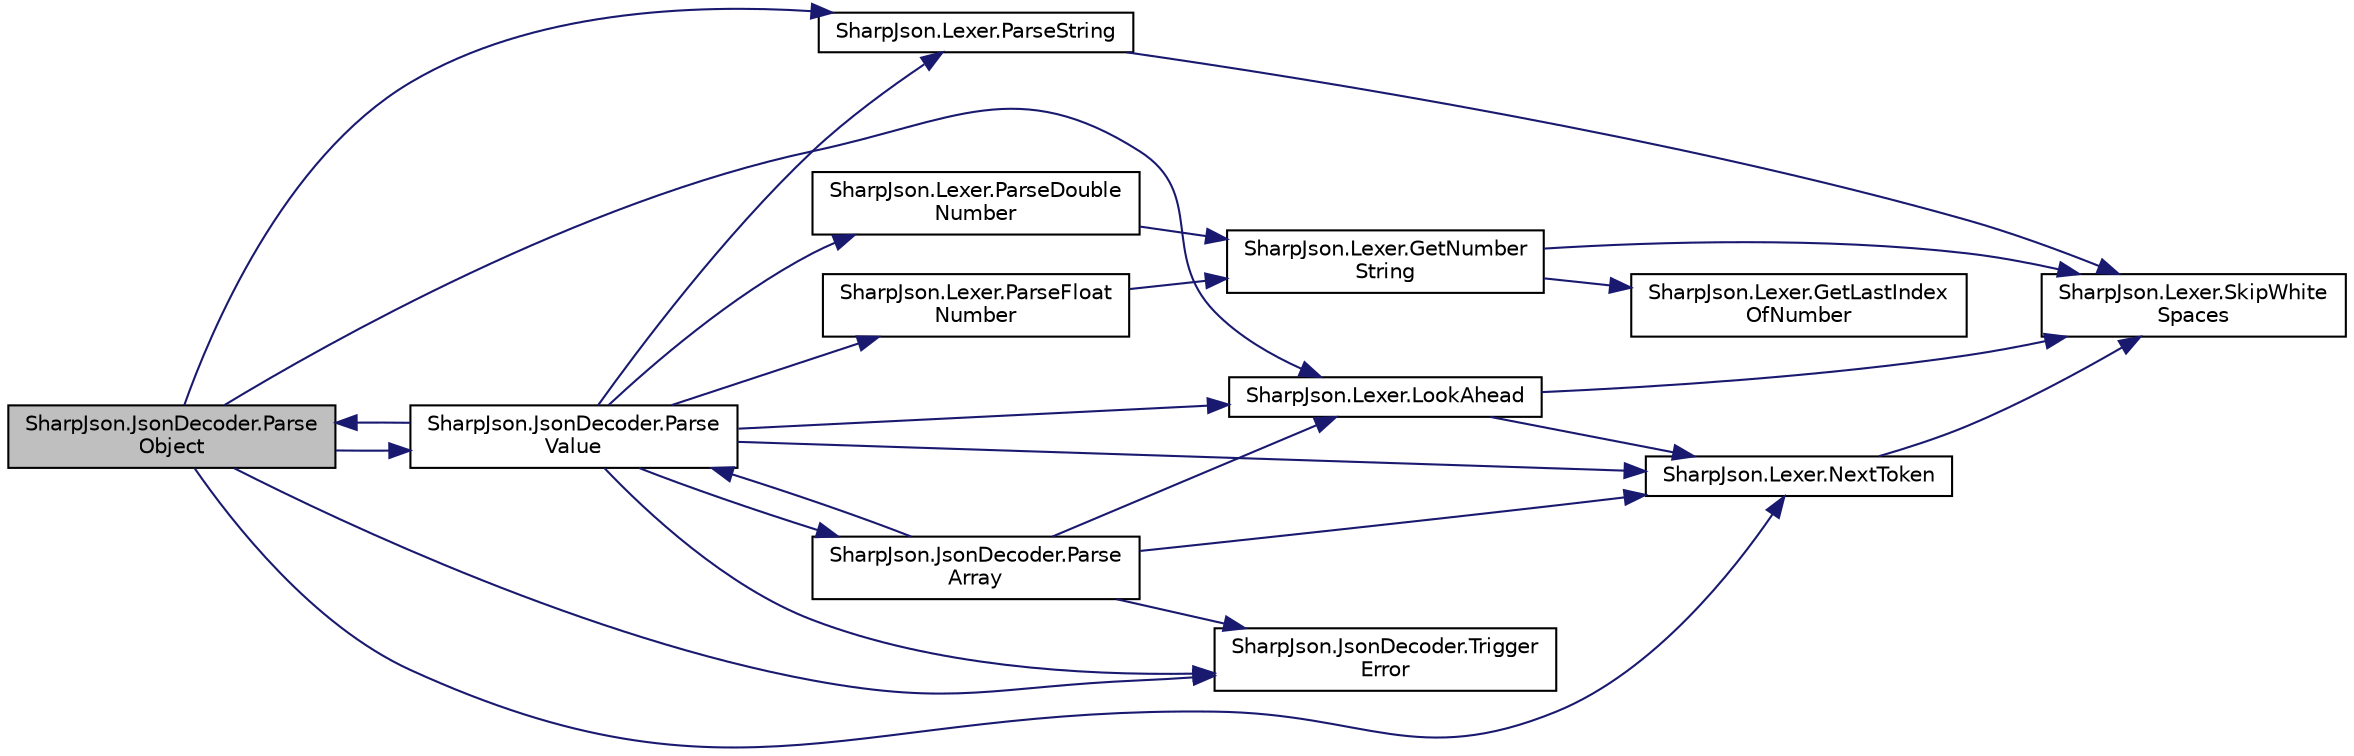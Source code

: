 digraph "SharpJson.JsonDecoder.ParseObject"
{
 // LATEX_PDF_SIZE
  edge [fontname="Helvetica",fontsize="10",labelfontname="Helvetica",labelfontsize="10"];
  node [fontname="Helvetica",fontsize="10",shape=record];
  rankdir="LR";
  Node1 [label="SharpJson.JsonDecoder.Parse\lObject",height=0.2,width=0.4,color="black", fillcolor="grey75", style="filled", fontcolor="black",tooltip=" "];
  Node1 -> Node2 [color="midnightblue",fontsize="10",style="solid",fontname="Helvetica"];
  Node2 [label="SharpJson.Lexer.LookAhead",height=0.2,width=0.4,color="black", fillcolor="white", style="filled",URL="$class_sharp_json_1_1_lexer.html#a220de50f8092ba08305379cf8bb38363",tooltip=" "];
  Node2 -> Node3 [color="midnightblue",fontsize="10",style="solid",fontname="Helvetica"];
  Node3 [label="SharpJson.Lexer.NextToken",height=0.2,width=0.4,color="black", fillcolor="white", style="filled",URL="$class_sharp_json_1_1_lexer.html#a2dafe2e9f3aa19f29e262a07ce597530",tooltip=" "];
  Node3 -> Node4 [color="midnightblue",fontsize="10",style="solid",fontname="Helvetica"];
  Node4 [label="SharpJson.Lexer.SkipWhite\lSpaces",height=0.2,width=0.4,color="black", fillcolor="white", style="filled",URL="$class_sharp_json_1_1_lexer.html#ac463df29435bb1cd854bebeaae1fd905",tooltip=" "];
  Node2 -> Node4 [color="midnightblue",fontsize="10",style="solid",fontname="Helvetica"];
  Node1 -> Node3 [color="midnightblue",fontsize="10",style="solid",fontname="Helvetica"];
  Node1 -> Node5 [color="midnightblue",fontsize="10",style="solid",fontname="Helvetica"];
  Node5 [label="SharpJson.Lexer.ParseString",height=0.2,width=0.4,color="black", fillcolor="white", style="filled",URL="$class_sharp_json_1_1_lexer.html#a6b4182a915ee2fd3cfb2ed415dd9b644",tooltip=" "];
  Node5 -> Node4 [color="midnightblue",fontsize="10",style="solid",fontname="Helvetica"];
  Node1 -> Node6 [color="midnightblue",fontsize="10",style="solid",fontname="Helvetica"];
  Node6 [label="SharpJson.JsonDecoder.Parse\lValue",height=0.2,width=0.4,color="black", fillcolor="white", style="filled",URL="$class_sharp_json_1_1_json_decoder.html#ad67cc8fc02cea01cd101c09631fb3d05",tooltip=" "];
  Node6 -> Node2 [color="midnightblue",fontsize="10",style="solid",fontname="Helvetica"];
  Node6 -> Node3 [color="midnightblue",fontsize="10",style="solid",fontname="Helvetica"];
  Node6 -> Node7 [color="midnightblue",fontsize="10",style="solid",fontname="Helvetica"];
  Node7 [label="SharpJson.JsonDecoder.Parse\lArray",height=0.2,width=0.4,color="black", fillcolor="white", style="filled",URL="$class_sharp_json_1_1_json_decoder.html#a8ea9277fbcda21fc40d79634cbb96c89",tooltip=" "];
  Node7 -> Node2 [color="midnightblue",fontsize="10",style="solid",fontname="Helvetica"];
  Node7 -> Node3 [color="midnightblue",fontsize="10",style="solid",fontname="Helvetica"];
  Node7 -> Node6 [color="midnightblue",fontsize="10",style="solid",fontname="Helvetica"];
  Node7 -> Node8 [color="midnightblue",fontsize="10",style="solid",fontname="Helvetica"];
  Node8 [label="SharpJson.JsonDecoder.Trigger\lError",height=0.2,width=0.4,color="black", fillcolor="white", style="filled",URL="$class_sharp_json_1_1_json_decoder.html#a0835819f4bc401580a84999dfd03df1a",tooltip=" "];
  Node6 -> Node9 [color="midnightblue",fontsize="10",style="solid",fontname="Helvetica"];
  Node9 [label="SharpJson.Lexer.ParseDouble\lNumber",height=0.2,width=0.4,color="black", fillcolor="white", style="filled",URL="$class_sharp_json_1_1_lexer.html#a17df5147901bf78b35e4768ae98a03da",tooltip=" "];
  Node9 -> Node10 [color="midnightblue",fontsize="10",style="solid",fontname="Helvetica"];
  Node10 [label="SharpJson.Lexer.GetNumber\lString",height=0.2,width=0.4,color="black", fillcolor="white", style="filled",URL="$class_sharp_json_1_1_lexer.html#a23df576a4afdb21efd22e38fb9e780e2",tooltip=" "];
  Node10 -> Node11 [color="midnightblue",fontsize="10",style="solid",fontname="Helvetica"];
  Node11 [label="SharpJson.Lexer.GetLastIndex\lOfNumber",height=0.2,width=0.4,color="black", fillcolor="white", style="filled",URL="$class_sharp_json_1_1_lexer.html#ae99bc73124af03e765941f3510ce7c9f",tooltip=" "];
  Node10 -> Node4 [color="midnightblue",fontsize="10",style="solid",fontname="Helvetica"];
  Node6 -> Node12 [color="midnightblue",fontsize="10",style="solid",fontname="Helvetica"];
  Node12 [label="SharpJson.Lexer.ParseFloat\lNumber",height=0.2,width=0.4,color="black", fillcolor="white", style="filled",URL="$class_sharp_json_1_1_lexer.html#aea207308302033e727e342c8deb0fe5b",tooltip=" "];
  Node12 -> Node10 [color="midnightblue",fontsize="10",style="solid",fontname="Helvetica"];
  Node6 -> Node1 [color="midnightblue",fontsize="10",style="solid",fontname="Helvetica"];
  Node6 -> Node5 [color="midnightblue",fontsize="10",style="solid",fontname="Helvetica"];
  Node6 -> Node8 [color="midnightblue",fontsize="10",style="solid",fontname="Helvetica"];
  Node1 -> Node8 [color="midnightblue",fontsize="10",style="solid",fontname="Helvetica"];
}
